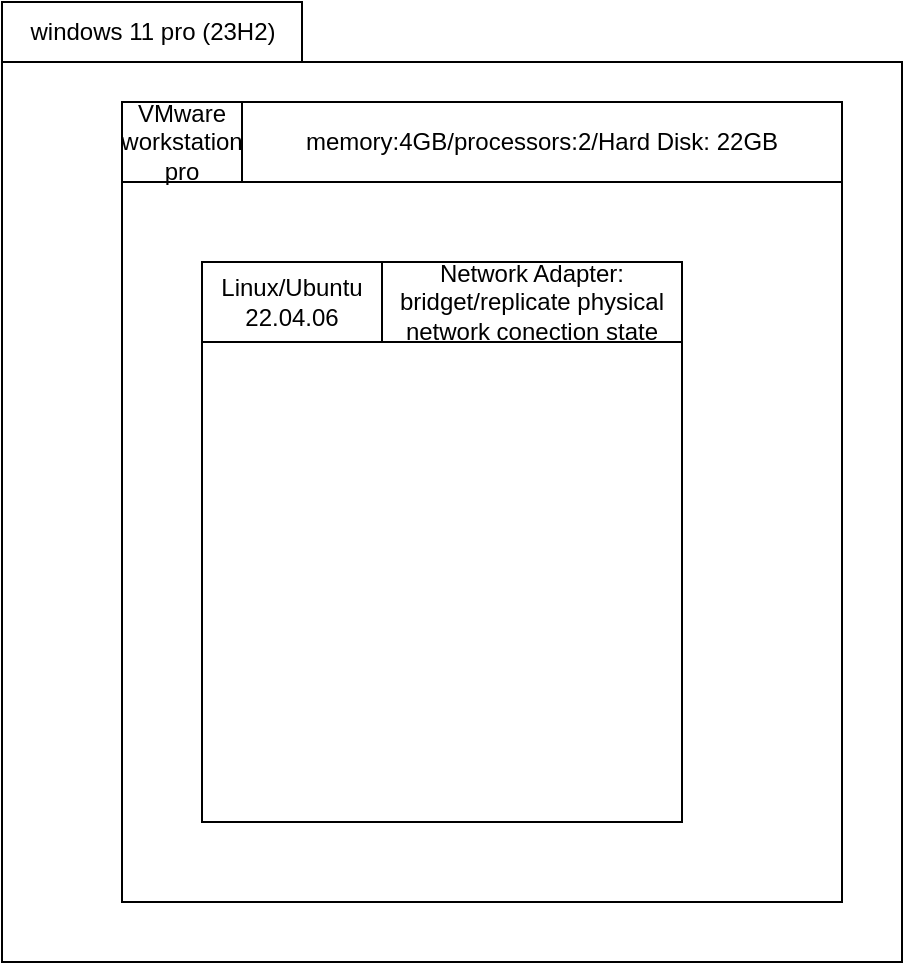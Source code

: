 <mxfile version="24.2.5" type="device">
  <diagram name="Página-1" id="b7p1hUoSPlKnjKZJy-jH">
    <mxGraphModel dx="1050" dy="557" grid="1" gridSize="10" guides="1" tooltips="1" connect="1" arrows="1" fold="1" page="1" pageScale="1" pageWidth="827" pageHeight="1169" math="0" shadow="0">
      <root>
        <mxCell id="0" />
        <mxCell id="1" parent="0" />
        <mxCell id="1r6XWADpsbeSySu1uu3I-1" value="" style="whiteSpace=wrap;html=1;aspect=fixed;fillColor=none;" vertex="1" parent="1">
          <mxGeometry x="170" y="100" width="450" height="450" as="geometry" />
        </mxCell>
        <mxCell id="1r6XWADpsbeSySu1uu3I-2" value="windows 11 pro (23H2)" style="text;html=1;align=center;verticalAlign=middle;resizable=0;points=[];autosize=1;strokeColor=default;fillColor=none;" vertex="1" parent="1">
          <mxGeometry x="170" y="70" width="150" height="30" as="geometry" />
        </mxCell>
        <mxCell id="1r6XWADpsbeSySu1uu3I-3" value="" style="whiteSpace=wrap;html=1;aspect=fixed;fillColor=none;" vertex="1" parent="1">
          <mxGeometry x="230" y="160" width="360" height="360" as="geometry" />
        </mxCell>
        <mxCell id="1r6XWADpsbeSySu1uu3I-4" value="VMware workstation pro" style="text;html=1;align=center;verticalAlign=middle;whiteSpace=wrap;rounded=0;strokeColor=default;" vertex="1" parent="1">
          <mxGeometry x="230" y="120" width="60" height="40" as="geometry" />
        </mxCell>
        <mxCell id="1r6XWADpsbeSySu1uu3I-6" value="Linux/Ubuntu 22.04.06" style="text;html=1;align=center;verticalAlign=middle;whiteSpace=wrap;rounded=0;strokeColor=default;" vertex="1" parent="1">
          <mxGeometry x="270" y="200" width="90" height="40" as="geometry" />
        </mxCell>
        <mxCell id="1r6XWADpsbeSySu1uu3I-7" value="" style="whiteSpace=wrap;html=1;aspect=fixed;" vertex="1" parent="1">
          <mxGeometry x="270" y="240" width="240" height="240" as="geometry" />
        </mxCell>
        <mxCell id="1r6XWADpsbeSySu1uu3I-8" value="memory:4GB/processors:2/Hard Disk: 22GB" style="text;html=1;align=center;verticalAlign=middle;whiteSpace=wrap;rounded=0;strokeColor=default;" vertex="1" parent="1">
          <mxGeometry x="290" y="120" width="300" height="40" as="geometry" />
        </mxCell>
        <mxCell id="1r6XWADpsbeSySu1uu3I-10" value="Network Adapter: bridget/replicate physical network conection state" style="text;html=1;align=center;verticalAlign=middle;whiteSpace=wrap;rounded=0;strokeColor=default;" vertex="1" parent="1">
          <mxGeometry x="360" y="200" width="150" height="40" as="geometry" />
        </mxCell>
      </root>
    </mxGraphModel>
  </diagram>
</mxfile>
